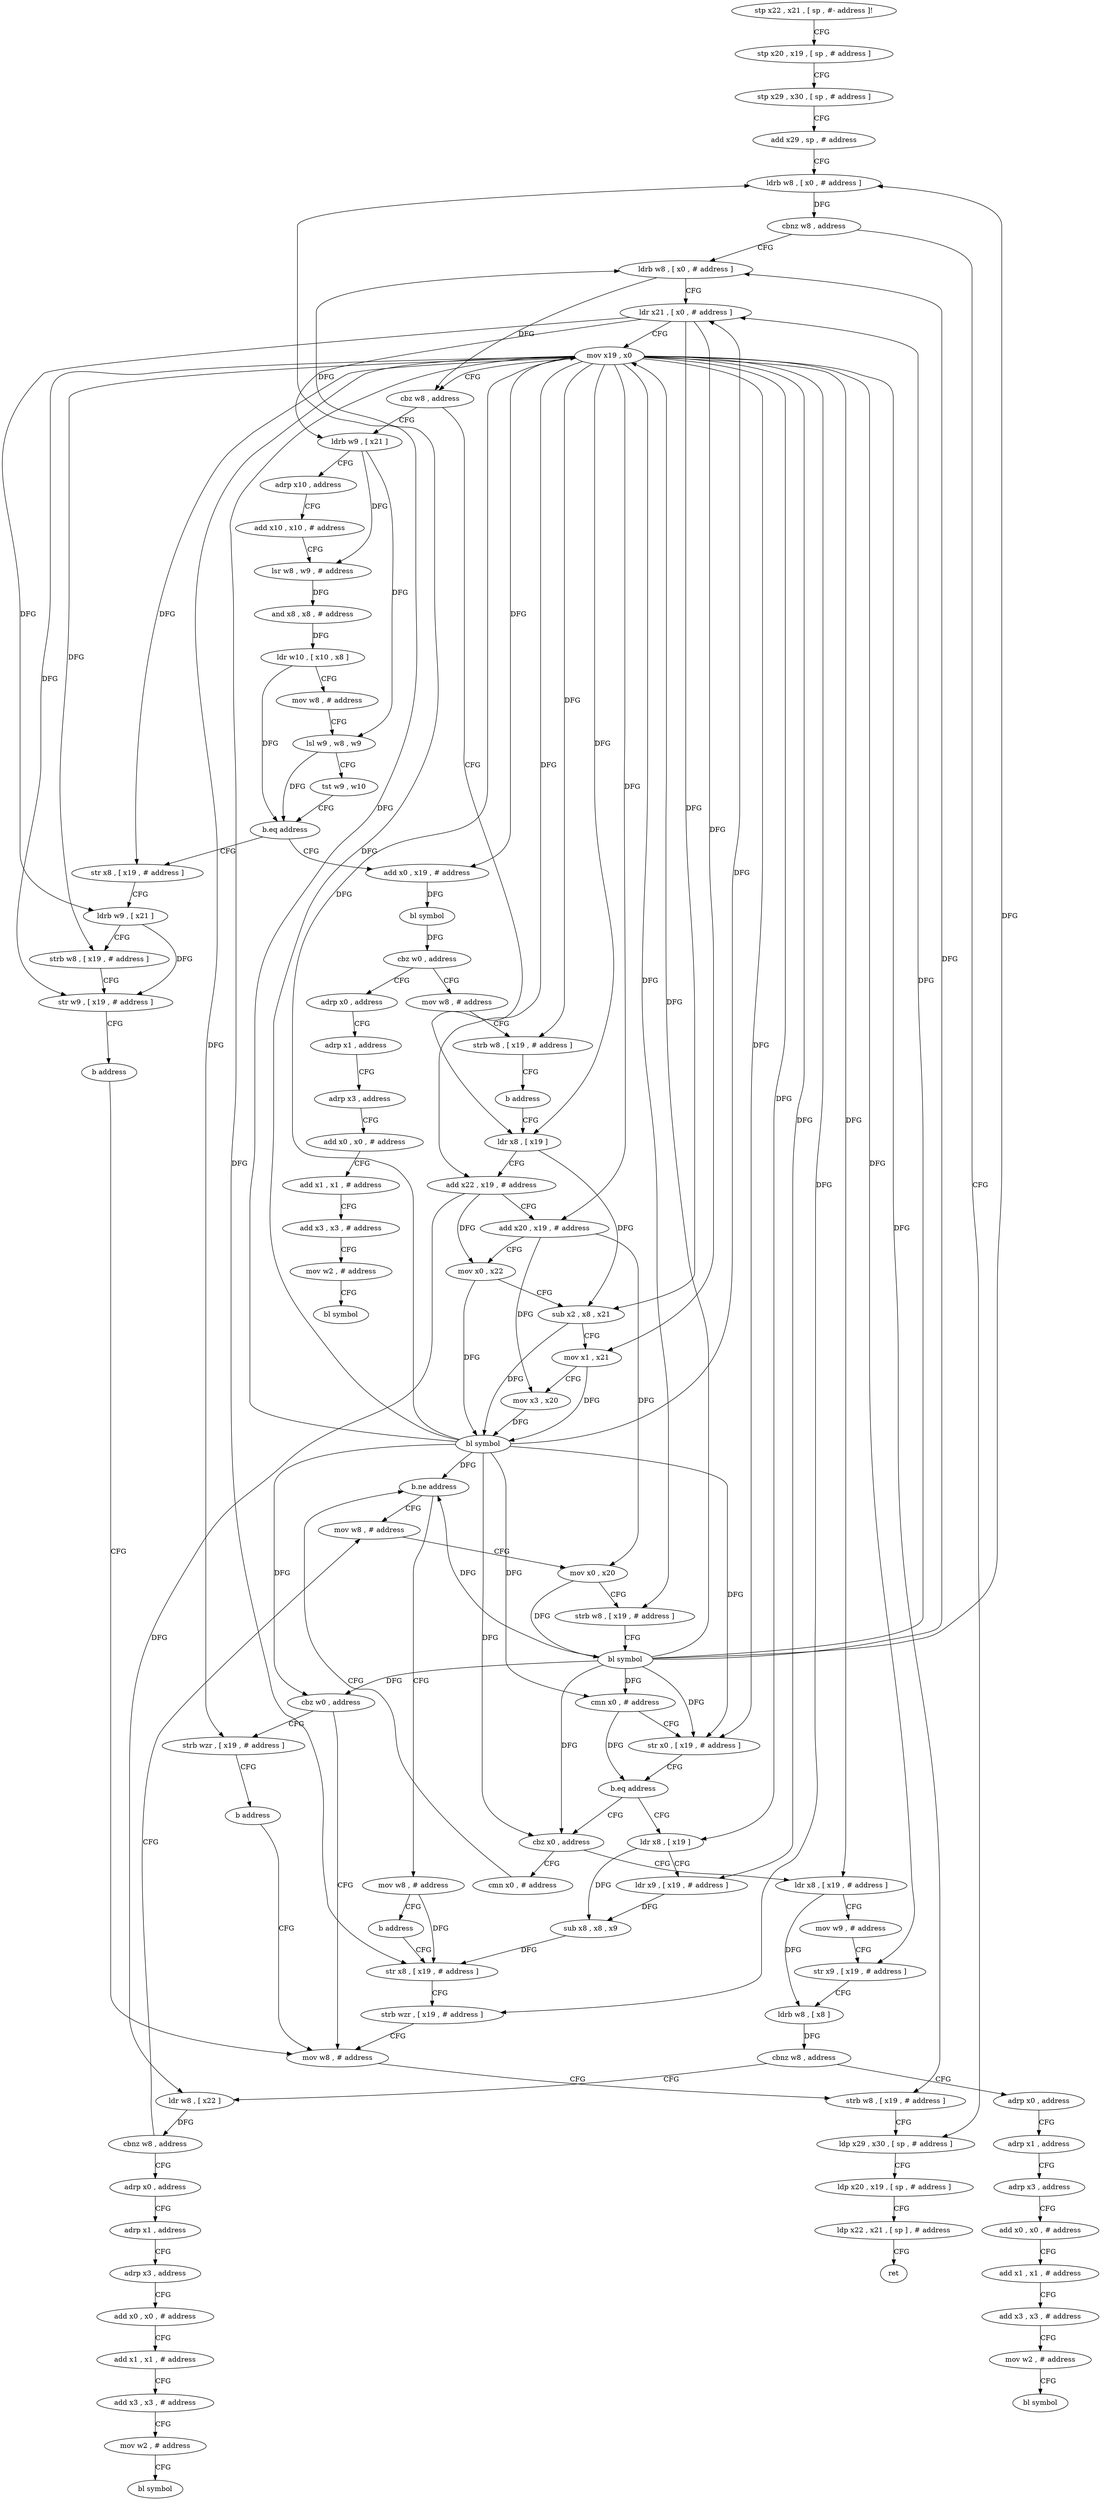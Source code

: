 digraph "func" {
"4283080" [label = "stp x22 , x21 , [ sp , #- address ]!" ]
"4283084" [label = "stp x20 , x19 , [ sp , # address ]" ]
"4283088" [label = "stp x29 , x30 , [ sp , # address ]" ]
"4283092" [label = "add x29 , sp , # address" ]
"4283096" [label = "ldrb w8 , [ x0 , # address ]" ]
"4283100" [label = "cbnz w8 , address" ]
"4283328" [label = "ldp x29 , x30 , [ sp , # address ]" ]
"4283104" [label = "ldrb w8 , [ x0 , # address ]" ]
"4283332" [label = "ldp x20 , x19 , [ sp , # address ]" ]
"4283336" [label = "ldp x22 , x21 , [ sp ] , # address" ]
"4283340" [label = "ret" ]
"4283108" [label = "ldr x21 , [ x0 , # address ]" ]
"4283112" [label = "mov x19 , x0" ]
"4283116" [label = "cbz w8 , address" ]
"4283184" [label = "ldrb w9 , [ x21 ]" ]
"4283120" [label = "ldr x8 , [ x19 ]" ]
"4283188" [label = "adrp x10 , address" ]
"4283192" [label = "add x10 , x10 , # address" ]
"4283196" [label = "lsr w8 , w9 , # address" ]
"4283200" [label = "and x8 , x8 , # address" ]
"4283204" [label = "ldr w10 , [ x10 , x8 ]" ]
"4283208" [label = "mov w8 , # address" ]
"4283212" [label = "lsl w9 , w8 , w9" ]
"4283216" [label = "tst w9 , w10" ]
"4283220" [label = "b.eq address" ]
"4283344" [label = "add x0 , x19 , # address" ]
"4283224" [label = "str x8 , [ x19 , # address ]" ]
"4283124" [label = "add x22 , x19 , # address" ]
"4283128" [label = "add x20 , x19 , # address" ]
"4283132" [label = "mov x0 , x22" ]
"4283136" [label = "sub x2 , x8 , x21" ]
"4283140" [label = "mov x1 , x21" ]
"4283144" [label = "mov x3 , x20" ]
"4283148" [label = "bl symbol" ]
"4283152" [label = "cmn x0 , # address" ]
"4283156" [label = "str x0 , [ x19 , # address ]" ]
"4283160" [label = "b.eq address" ]
"4283300" [label = "ldr x8 , [ x19 ]" ]
"4283164" [label = "cbz x0 , address" ]
"4283348" [label = "bl symbol" ]
"4283352" [label = "cbz w0 , address" ]
"4283432" [label = "adrp x0 , address" ]
"4283356" [label = "mov w8 , # address" ]
"4283228" [label = "ldrb w9 , [ x21 ]" ]
"4283232" [label = "strb w8 , [ x19 , # address ]" ]
"4283236" [label = "str w9 , [ x19 , # address ]" ]
"4283240" [label = "b address" ]
"4283320" [label = "mov w8 , # address" ]
"4283304" [label = "ldr x9 , [ x19 , # address ]" ]
"4283308" [label = "sub x8 , x8 , x9" ]
"4283312" [label = "str x8 , [ x19 , # address ]" ]
"4283244" [label = "ldr x8 , [ x19 , # address ]" ]
"4283168" [label = "cmn x0 , # address" ]
"4283436" [label = "adrp x1 , address" ]
"4283440" [label = "adrp x3 , address" ]
"4283444" [label = "add x0 , x0 , # address" ]
"4283448" [label = "add x1 , x1 , # address" ]
"4283452" [label = "add x3 , x3 , # address" ]
"4283456" [label = "mov w2 , # address" ]
"4283460" [label = "bl symbol" ]
"4283360" [label = "strb w8 , [ x19 , # address ]" ]
"4283364" [label = "b address" ]
"4283324" [label = "strb w8 , [ x19 , # address ]" ]
"4283248" [label = "mov w9 , # address" ]
"4283252" [label = "str x9 , [ x19 , # address ]" ]
"4283256" [label = "ldrb w8 , [ x8 ]" ]
"4283260" [label = "cbnz w8 , address" ]
"4283368" [label = "adrp x0 , address" ]
"4283264" [label = "ldr w8 , [ x22 ]" ]
"4283172" [label = "b.ne address" ]
"4283272" [label = "mov w8 , # address" ]
"4283176" [label = "mov w8 , # address" ]
"4283372" [label = "adrp x1 , address" ]
"4283376" [label = "adrp x3 , address" ]
"4283380" [label = "add x0 , x0 , # address" ]
"4283384" [label = "add x1 , x1 , # address" ]
"4283388" [label = "add x3 , x3 , # address" ]
"4283392" [label = "mov w2 , # address" ]
"4283396" [label = "bl symbol" ]
"4283268" [label = "cbnz w8 , address" ]
"4283400" [label = "adrp x0 , address" ]
"4283276" [label = "mov x0 , x20" ]
"4283280" [label = "strb w8 , [ x19 , # address ]" ]
"4283284" [label = "bl symbol" ]
"4283288" [label = "cbz w0 , address" ]
"4283292" [label = "strb wzr , [ x19 , # address ]" ]
"4283180" [label = "b address" ]
"4283404" [label = "adrp x1 , address" ]
"4283408" [label = "adrp x3 , address" ]
"4283412" [label = "add x0 , x0 , # address" ]
"4283416" [label = "add x1 , x1 , # address" ]
"4283420" [label = "add x3 , x3 , # address" ]
"4283424" [label = "mov w2 , # address" ]
"4283428" [label = "bl symbol" ]
"4283296" [label = "b address" ]
"4283316" [label = "strb wzr , [ x19 , # address ]" ]
"4283080" -> "4283084" [ label = "CFG" ]
"4283084" -> "4283088" [ label = "CFG" ]
"4283088" -> "4283092" [ label = "CFG" ]
"4283092" -> "4283096" [ label = "CFG" ]
"4283096" -> "4283100" [ label = "DFG" ]
"4283100" -> "4283328" [ label = "CFG" ]
"4283100" -> "4283104" [ label = "CFG" ]
"4283328" -> "4283332" [ label = "CFG" ]
"4283104" -> "4283108" [ label = "CFG" ]
"4283104" -> "4283116" [ label = "DFG" ]
"4283332" -> "4283336" [ label = "CFG" ]
"4283336" -> "4283340" [ label = "CFG" ]
"4283108" -> "4283112" [ label = "CFG" ]
"4283108" -> "4283184" [ label = "DFG" ]
"4283108" -> "4283136" [ label = "DFG" ]
"4283108" -> "4283140" [ label = "DFG" ]
"4283108" -> "4283228" [ label = "DFG" ]
"4283112" -> "4283116" [ label = "CFG" ]
"4283112" -> "4283120" [ label = "DFG" ]
"4283112" -> "4283124" [ label = "DFG" ]
"4283112" -> "4283128" [ label = "DFG" ]
"4283112" -> "4283156" [ label = "DFG" ]
"4283112" -> "4283344" [ label = "DFG" ]
"4283112" -> "4283224" [ label = "DFG" ]
"4283112" -> "4283232" [ label = "DFG" ]
"4283112" -> "4283236" [ label = "DFG" ]
"4283112" -> "4283300" [ label = "DFG" ]
"4283112" -> "4283304" [ label = "DFG" ]
"4283112" -> "4283360" [ label = "DFG" ]
"4283112" -> "4283324" [ label = "DFG" ]
"4283112" -> "4283312" [ label = "DFG" ]
"4283112" -> "4283316" [ label = "DFG" ]
"4283112" -> "4283244" [ label = "DFG" ]
"4283112" -> "4283252" [ label = "DFG" ]
"4283112" -> "4283280" [ label = "DFG" ]
"4283112" -> "4283292" [ label = "DFG" ]
"4283116" -> "4283184" [ label = "CFG" ]
"4283116" -> "4283120" [ label = "CFG" ]
"4283184" -> "4283188" [ label = "CFG" ]
"4283184" -> "4283196" [ label = "DFG" ]
"4283184" -> "4283212" [ label = "DFG" ]
"4283120" -> "4283124" [ label = "CFG" ]
"4283120" -> "4283136" [ label = "DFG" ]
"4283188" -> "4283192" [ label = "CFG" ]
"4283192" -> "4283196" [ label = "CFG" ]
"4283196" -> "4283200" [ label = "DFG" ]
"4283200" -> "4283204" [ label = "DFG" ]
"4283204" -> "4283208" [ label = "CFG" ]
"4283204" -> "4283220" [ label = "DFG" ]
"4283208" -> "4283212" [ label = "CFG" ]
"4283212" -> "4283216" [ label = "CFG" ]
"4283212" -> "4283220" [ label = "DFG" ]
"4283216" -> "4283220" [ label = "CFG" ]
"4283220" -> "4283344" [ label = "CFG" ]
"4283220" -> "4283224" [ label = "CFG" ]
"4283344" -> "4283348" [ label = "DFG" ]
"4283224" -> "4283228" [ label = "CFG" ]
"4283124" -> "4283128" [ label = "CFG" ]
"4283124" -> "4283132" [ label = "DFG" ]
"4283124" -> "4283264" [ label = "DFG" ]
"4283128" -> "4283132" [ label = "CFG" ]
"4283128" -> "4283144" [ label = "DFG" ]
"4283128" -> "4283276" [ label = "DFG" ]
"4283132" -> "4283136" [ label = "CFG" ]
"4283132" -> "4283148" [ label = "DFG" ]
"4283136" -> "4283140" [ label = "CFG" ]
"4283136" -> "4283148" [ label = "DFG" ]
"4283140" -> "4283144" [ label = "CFG" ]
"4283140" -> "4283148" [ label = "DFG" ]
"4283144" -> "4283148" [ label = "DFG" ]
"4283148" -> "4283152" [ label = "DFG" ]
"4283148" -> "4283096" [ label = "DFG" ]
"4283148" -> "4283104" [ label = "DFG" ]
"4283148" -> "4283108" [ label = "DFG" ]
"4283148" -> "4283112" [ label = "DFG" ]
"4283148" -> "4283156" [ label = "DFG" ]
"4283148" -> "4283164" [ label = "DFG" ]
"4283148" -> "4283172" [ label = "DFG" ]
"4283148" -> "4283288" [ label = "DFG" ]
"4283152" -> "4283156" [ label = "CFG" ]
"4283152" -> "4283160" [ label = "DFG" ]
"4283156" -> "4283160" [ label = "CFG" ]
"4283160" -> "4283300" [ label = "CFG" ]
"4283160" -> "4283164" [ label = "CFG" ]
"4283300" -> "4283304" [ label = "CFG" ]
"4283300" -> "4283308" [ label = "DFG" ]
"4283164" -> "4283244" [ label = "CFG" ]
"4283164" -> "4283168" [ label = "CFG" ]
"4283348" -> "4283352" [ label = "DFG" ]
"4283352" -> "4283432" [ label = "CFG" ]
"4283352" -> "4283356" [ label = "CFG" ]
"4283432" -> "4283436" [ label = "CFG" ]
"4283356" -> "4283360" [ label = "CFG" ]
"4283228" -> "4283232" [ label = "CFG" ]
"4283228" -> "4283236" [ label = "DFG" ]
"4283232" -> "4283236" [ label = "CFG" ]
"4283236" -> "4283240" [ label = "CFG" ]
"4283240" -> "4283320" [ label = "CFG" ]
"4283320" -> "4283324" [ label = "CFG" ]
"4283304" -> "4283308" [ label = "DFG" ]
"4283308" -> "4283312" [ label = "DFG" ]
"4283312" -> "4283316" [ label = "CFG" ]
"4283244" -> "4283248" [ label = "CFG" ]
"4283244" -> "4283256" [ label = "DFG" ]
"4283168" -> "4283172" [ label = "CFG" ]
"4283436" -> "4283440" [ label = "CFG" ]
"4283440" -> "4283444" [ label = "CFG" ]
"4283444" -> "4283448" [ label = "CFG" ]
"4283448" -> "4283452" [ label = "CFG" ]
"4283452" -> "4283456" [ label = "CFG" ]
"4283456" -> "4283460" [ label = "CFG" ]
"4283360" -> "4283364" [ label = "CFG" ]
"4283364" -> "4283120" [ label = "CFG" ]
"4283324" -> "4283328" [ label = "CFG" ]
"4283248" -> "4283252" [ label = "CFG" ]
"4283252" -> "4283256" [ label = "CFG" ]
"4283256" -> "4283260" [ label = "DFG" ]
"4283260" -> "4283368" [ label = "CFG" ]
"4283260" -> "4283264" [ label = "CFG" ]
"4283368" -> "4283372" [ label = "CFG" ]
"4283264" -> "4283268" [ label = "DFG" ]
"4283172" -> "4283272" [ label = "CFG" ]
"4283172" -> "4283176" [ label = "CFG" ]
"4283272" -> "4283276" [ label = "CFG" ]
"4283176" -> "4283180" [ label = "CFG" ]
"4283176" -> "4283312" [ label = "DFG" ]
"4283372" -> "4283376" [ label = "CFG" ]
"4283376" -> "4283380" [ label = "CFG" ]
"4283380" -> "4283384" [ label = "CFG" ]
"4283384" -> "4283388" [ label = "CFG" ]
"4283388" -> "4283392" [ label = "CFG" ]
"4283392" -> "4283396" [ label = "CFG" ]
"4283268" -> "4283400" [ label = "CFG" ]
"4283268" -> "4283272" [ label = "CFG" ]
"4283400" -> "4283404" [ label = "CFG" ]
"4283276" -> "4283280" [ label = "CFG" ]
"4283276" -> "4283284" [ label = "DFG" ]
"4283280" -> "4283284" [ label = "CFG" ]
"4283284" -> "4283288" [ label = "DFG" ]
"4283284" -> "4283096" [ label = "DFG" ]
"4283284" -> "4283104" [ label = "DFG" ]
"4283284" -> "4283108" [ label = "DFG" ]
"4283284" -> "4283112" [ label = "DFG" ]
"4283284" -> "4283152" [ label = "DFG" ]
"4283284" -> "4283156" [ label = "DFG" ]
"4283284" -> "4283164" [ label = "DFG" ]
"4283284" -> "4283172" [ label = "DFG" ]
"4283288" -> "4283320" [ label = "CFG" ]
"4283288" -> "4283292" [ label = "CFG" ]
"4283292" -> "4283296" [ label = "CFG" ]
"4283180" -> "4283312" [ label = "CFG" ]
"4283404" -> "4283408" [ label = "CFG" ]
"4283408" -> "4283412" [ label = "CFG" ]
"4283412" -> "4283416" [ label = "CFG" ]
"4283416" -> "4283420" [ label = "CFG" ]
"4283420" -> "4283424" [ label = "CFG" ]
"4283424" -> "4283428" [ label = "CFG" ]
"4283296" -> "4283320" [ label = "CFG" ]
"4283316" -> "4283320" [ label = "CFG" ]
}
